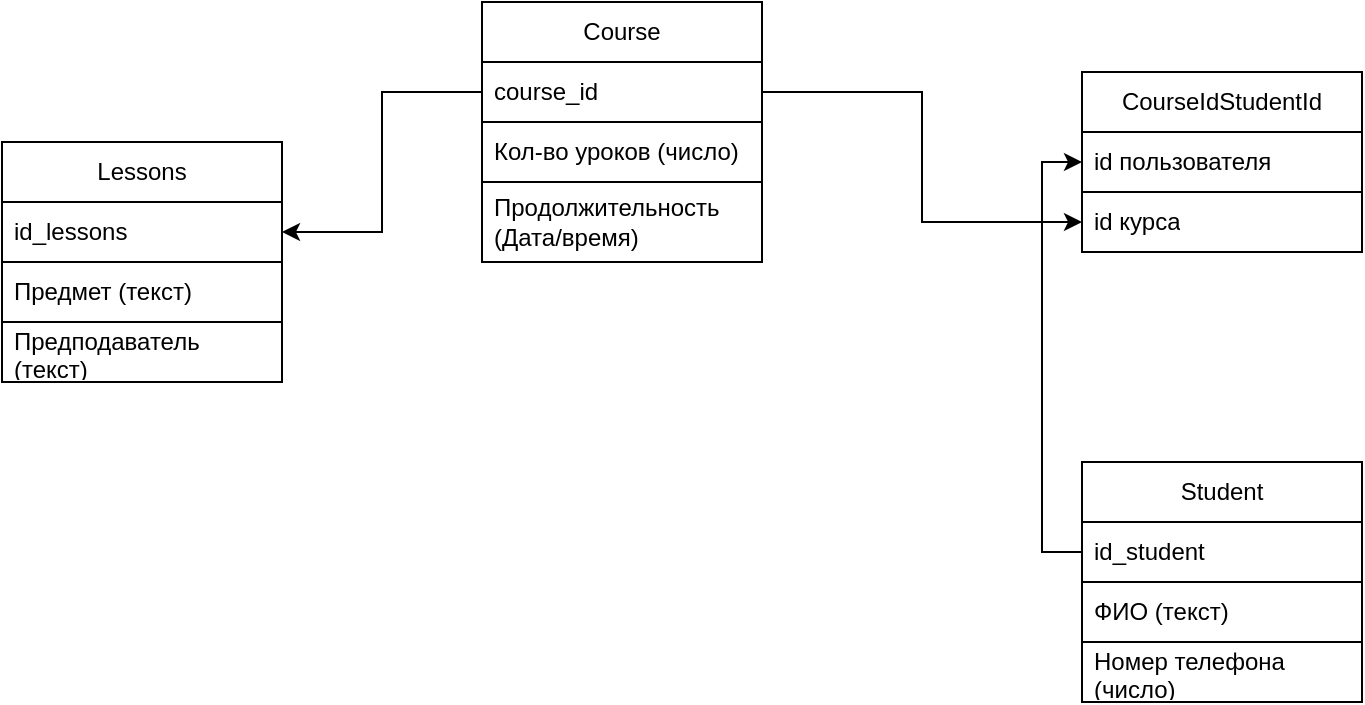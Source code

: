 <mxfile version="21.3.7" type="github">
  <diagram id="C5RBs43oDa-KdzZeNtuy" name="Page-1">
    <mxGraphModel dx="1817" dy="542" grid="1" gridSize="10" guides="1" tooltips="1" connect="1" arrows="1" fold="1" page="1" pageScale="1" pageWidth="827" pageHeight="1169" math="0" shadow="0">
      <root>
        <mxCell id="WIyWlLk6GJQsqaUBKTNV-0" />
        <mxCell id="WIyWlLk6GJQsqaUBKTNV-1" parent="WIyWlLk6GJQsqaUBKTNV-0" />
        <mxCell id="NWgrDXxgUp6zo_xdZIMq-5" value="Lessons" style="swimlane;fontStyle=0;childLayout=stackLayout;horizontal=1;startSize=30;horizontalStack=0;resizeParent=1;resizeParentMax=0;resizeLast=0;collapsible=1;marginBottom=0;whiteSpace=wrap;html=1;" vertex="1" parent="WIyWlLk6GJQsqaUBKTNV-1">
          <mxGeometry x="-100" y="280" width="140" height="120" as="geometry">
            <mxRectangle x="343.5" y="250" width="70" height="30" as="alternateBounds" />
          </mxGeometry>
        </mxCell>
        <mxCell id="NWgrDXxgUp6zo_xdZIMq-93" value="id_lessons" style="text;strokeColor=default;fillColor=none;align=left;verticalAlign=middle;spacingLeft=4;spacingRight=4;overflow=hidden;points=[[0,0.5],[1,0.5]];portConstraint=eastwest;rotatable=0;whiteSpace=wrap;html=1;" vertex="1" parent="NWgrDXxgUp6zo_xdZIMq-5">
          <mxGeometry y="30" width="140" height="30" as="geometry" />
        </mxCell>
        <mxCell id="NWgrDXxgUp6zo_xdZIMq-6" value="Предмет (текст)" style="text;strokeColor=default;fillColor=none;align=left;verticalAlign=middle;spacingLeft=4;spacingRight=4;overflow=hidden;points=[[0,0.5],[1,0.5]];portConstraint=eastwest;rotatable=0;whiteSpace=wrap;html=1;" vertex="1" parent="NWgrDXxgUp6zo_xdZIMq-5">
          <mxGeometry y="60" width="140" height="30" as="geometry" />
        </mxCell>
        <mxCell id="NWgrDXxgUp6zo_xdZIMq-7" value="Предподаватель (текст)" style="text;strokeColor=default;fillColor=none;align=left;verticalAlign=middle;spacingLeft=4;spacingRight=4;overflow=hidden;points=[[0,0.5],[1,0.5]];portConstraint=eastwest;rotatable=0;whiteSpace=wrap;html=1;shadow=0;" vertex="1" parent="NWgrDXxgUp6zo_xdZIMq-5">
          <mxGeometry y="90" width="140" height="30" as="geometry" />
        </mxCell>
        <mxCell id="NWgrDXxgUp6zo_xdZIMq-9" value="Student" style="swimlane;fontStyle=0;childLayout=stackLayout;horizontal=1;startSize=30;horizontalStack=0;resizeParent=1;resizeParentMax=0;resizeLast=0;collapsible=1;marginBottom=0;whiteSpace=wrap;html=1;" vertex="1" parent="WIyWlLk6GJQsqaUBKTNV-1">
          <mxGeometry x="440" y="440" width="140" height="120" as="geometry" />
        </mxCell>
        <mxCell id="NWgrDXxgUp6zo_xdZIMq-94" value="id_student&amp;nbsp;" style="text;strokeColor=default;fillColor=none;align=left;verticalAlign=middle;spacingLeft=4;spacingRight=4;overflow=hidden;points=[[0,0.5],[1,0.5]];portConstraint=eastwest;rotatable=0;whiteSpace=wrap;html=1;" vertex="1" parent="NWgrDXxgUp6zo_xdZIMq-9">
          <mxGeometry y="30" width="140" height="30" as="geometry" />
        </mxCell>
        <mxCell id="NWgrDXxgUp6zo_xdZIMq-10" value="ФИО (текст)" style="text;strokeColor=default;fillColor=none;align=left;verticalAlign=middle;spacingLeft=4;spacingRight=4;overflow=hidden;points=[[0,0.5],[1,0.5]];portConstraint=eastwest;rotatable=0;whiteSpace=wrap;html=1;" vertex="1" parent="NWgrDXxgUp6zo_xdZIMq-9">
          <mxGeometry y="60" width="140" height="30" as="geometry" />
        </mxCell>
        <mxCell id="NWgrDXxgUp6zo_xdZIMq-11" value="Номер телефона (число)" style="text;strokeColor=default;fillColor=none;align=left;verticalAlign=middle;spacingLeft=4;spacingRight=4;overflow=hidden;points=[[0,0.5],[1,0.5]];portConstraint=eastwest;rotatable=0;whiteSpace=wrap;html=1;" vertex="1" parent="NWgrDXxgUp6zo_xdZIMq-9">
          <mxGeometry y="90" width="140" height="30" as="geometry" />
        </mxCell>
        <mxCell id="NWgrDXxgUp6zo_xdZIMq-14" value="Course" style="swimlane;fontStyle=0;childLayout=stackLayout;horizontal=1;startSize=30;horizontalStack=0;resizeParent=1;resizeParentMax=0;resizeLast=0;collapsible=1;marginBottom=0;whiteSpace=wrap;html=1;swimlaneLine=1;" vertex="1" parent="WIyWlLk6GJQsqaUBKTNV-1">
          <mxGeometry x="140" y="210" width="140" height="130" as="geometry">
            <mxRectangle x="150" y="220" width="70" height="30" as="alternateBounds" />
          </mxGeometry>
        </mxCell>
        <mxCell id="NWgrDXxgUp6zo_xdZIMq-92" value="course_id&amp;nbsp;" style="text;strokeColor=default;fillColor=none;align=left;verticalAlign=middle;spacingLeft=4;spacingRight=4;overflow=hidden;points=[[0,0.5],[1,0.5]];portConstraint=eastwest;rotatable=0;whiteSpace=wrap;html=1;" vertex="1" parent="NWgrDXxgUp6zo_xdZIMq-14">
          <mxGeometry y="30" width="140" height="30" as="geometry" />
        </mxCell>
        <mxCell id="NWgrDXxgUp6zo_xdZIMq-16" value="Кол-во уроков (число)" style="text;strokeColor=default;fillColor=none;align=left;verticalAlign=middle;spacingLeft=4;spacingRight=4;overflow=hidden;points=[[0,0.5],[1,0.5]];portConstraint=eastwest;rotatable=0;whiteSpace=wrap;html=1;" vertex="1" parent="NWgrDXxgUp6zo_xdZIMq-14">
          <mxGeometry y="60" width="140" height="30" as="geometry" />
        </mxCell>
        <mxCell id="NWgrDXxgUp6zo_xdZIMq-15" value="Продолжительность (Дата/время)" style="text;strokeColor=default;fillColor=none;align=left;verticalAlign=middle;spacingLeft=4;spacingRight=4;overflow=hidden;points=[[0,0.5],[1,0.5]];portConstraint=eastwest;rotatable=0;whiteSpace=wrap;html=1;" vertex="1" parent="NWgrDXxgUp6zo_xdZIMq-14">
          <mxGeometry y="90" width="140" height="40" as="geometry" />
        </mxCell>
        <mxCell id="NWgrDXxgUp6zo_xdZIMq-101" style="edgeStyle=orthogonalEdgeStyle;rounded=0;orthogonalLoop=1;jettySize=auto;html=1;exitX=0;exitY=0.5;exitDx=0;exitDy=0;entryX=1;entryY=0.5;entryDx=0;entryDy=0;" edge="1" parent="WIyWlLk6GJQsqaUBKTNV-1" source="NWgrDXxgUp6zo_xdZIMq-92" target="NWgrDXxgUp6zo_xdZIMq-93">
          <mxGeometry relative="1" as="geometry" />
        </mxCell>
        <mxCell id="NWgrDXxgUp6zo_xdZIMq-104" value="CourseIdStudentId" style="swimlane;fontStyle=0;childLayout=stackLayout;horizontal=1;startSize=30;horizontalStack=0;resizeParent=1;resizeParentMax=0;resizeLast=0;collapsible=1;marginBottom=0;whiteSpace=wrap;html=1;" vertex="1" parent="WIyWlLk6GJQsqaUBKTNV-1">
          <mxGeometry x="440" y="245" width="140" height="90" as="geometry" />
        </mxCell>
        <mxCell id="NWgrDXxgUp6zo_xdZIMq-106" value="id пользователя" style="text;strokeColor=default;fillColor=none;align=left;verticalAlign=middle;spacingLeft=4;spacingRight=4;overflow=hidden;points=[[0,0.5],[1,0.5]];portConstraint=eastwest;rotatable=0;whiteSpace=wrap;html=1;" vertex="1" parent="NWgrDXxgUp6zo_xdZIMq-104">
          <mxGeometry y="30" width="140" height="30" as="geometry" />
        </mxCell>
        <mxCell id="NWgrDXxgUp6zo_xdZIMq-107" value="id курса" style="text;strokeColor=default;fillColor=none;align=left;verticalAlign=middle;spacingLeft=4;spacingRight=4;overflow=hidden;points=[[0,0.5],[1,0.5]];portConstraint=eastwest;rotatable=0;whiteSpace=wrap;html=1;" vertex="1" parent="NWgrDXxgUp6zo_xdZIMq-104">
          <mxGeometry y="60" width="140" height="30" as="geometry" />
        </mxCell>
        <mxCell id="NWgrDXxgUp6zo_xdZIMq-112" style="edgeStyle=orthogonalEdgeStyle;rounded=0;orthogonalLoop=1;jettySize=auto;html=1;exitX=0;exitY=0.5;exitDx=0;exitDy=0;entryX=0;entryY=0.5;entryDx=0;entryDy=0;" edge="1" parent="WIyWlLk6GJQsqaUBKTNV-1" source="NWgrDXxgUp6zo_xdZIMq-94" target="NWgrDXxgUp6zo_xdZIMq-106">
          <mxGeometry relative="1" as="geometry" />
        </mxCell>
        <mxCell id="NWgrDXxgUp6zo_xdZIMq-113" style="edgeStyle=orthogonalEdgeStyle;rounded=0;orthogonalLoop=1;jettySize=auto;html=1;exitX=1;exitY=0.5;exitDx=0;exitDy=0;entryX=0;entryY=0.5;entryDx=0;entryDy=0;" edge="1" parent="WIyWlLk6GJQsqaUBKTNV-1" source="NWgrDXxgUp6zo_xdZIMq-92" target="NWgrDXxgUp6zo_xdZIMq-107">
          <mxGeometry relative="1" as="geometry" />
        </mxCell>
      </root>
    </mxGraphModel>
  </diagram>
</mxfile>
